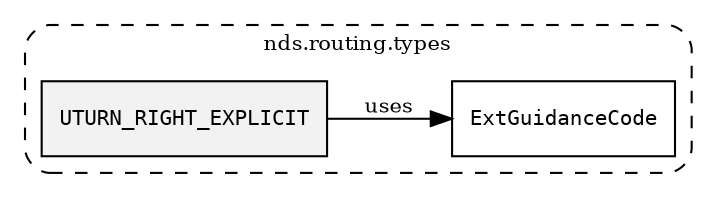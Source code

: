 /**
 * This dot file creates symbol collaboration diagram for UTURN_RIGHT_EXPLICIT.
 */
digraph ZSERIO
{
    node [shape=box, fontsize=10];
    rankdir="LR";
    fontsize=10;
    tooltip="UTURN_RIGHT_EXPLICIT collaboration diagram";

    subgraph "cluster_nds.routing.types"
    {
        style="dashed, rounded";
        label="nds.routing.types";
        tooltip="Package nds.routing.types";
        href="../../../content/packages/nds.routing.types.html#Package-nds-routing-types";
        target="_parent";

        "UTURN_RIGHT_EXPLICIT" [style="filled", fillcolor="#0000000D", target="_parent", label=<<font face="monospace"><table align="center" border="0" cellspacing="0" cellpadding="0"><tr><td href="../../../content/packages/nds.routing.types.html#Constant-UTURN_RIGHT_EXPLICIT" title="Constant defined in nds.routing.types">UTURN_RIGHT_EXPLICIT</td></tr></table></font>>];
        "ExtGuidanceCode" [target="_parent", label=<<font face="monospace"><table align="center" border="0" cellspacing="0" cellpadding="0"><tr><td href="../../../content/packages/nds.routing.types.html#Subtype-ExtGuidanceCode" title="Subtype defined in nds.routing.types">ExtGuidanceCode</td></tr></table></font>>];
    }

    "UTURN_RIGHT_EXPLICIT" -> "ExtGuidanceCode" [label="uses", fontsize=10];
}
